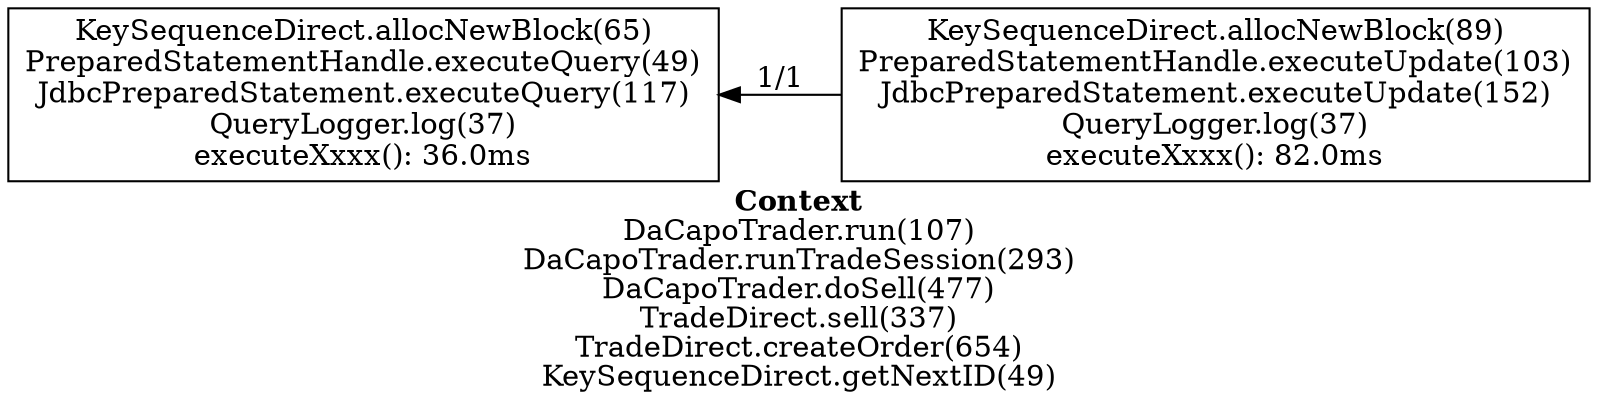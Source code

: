 digraph 367105010 { 
label=<<font face="Times-Bold">Context</font><br/>DaCapoTrader.run(107)<br/>DaCapoTrader.runTradeSession(293)<br/>DaCapoTrader.doSell(477)<br/>TradeDirect.sell(337)<br/>TradeDirect.createOrder(654)<br/>KeySequenceDirect.getNextID(49)>;rankdir=RL;
1 [label="KeySequenceDirect.allocNewBlock(65)\nPreparedStatementHandle.executeQuery(49)\nJdbcPreparedStatement.executeQuery(117)\nQueryLogger.log(37)\nexecuteXxxx(): 36.0ms", shape=box];
2 [label="KeySequenceDirect.allocNewBlock(89)\nPreparedStatementHandle.executeUpdate(103)\nJdbcPreparedStatement.executeUpdate(152)\nQueryLogger.log(37)\nexecuteXxxx(): 82.0ms", shape=box];
2 -> 1 [label="1/1"];
}

